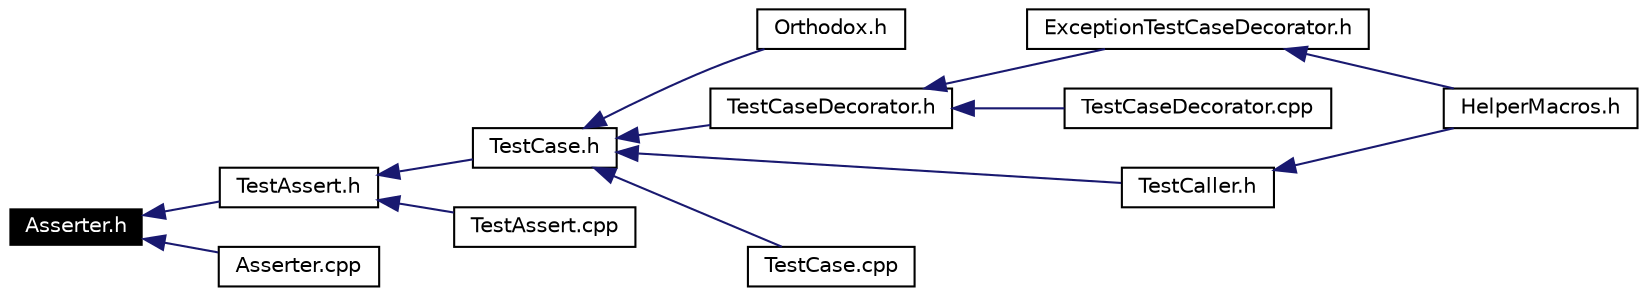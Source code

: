 digraph G
{
  edge [fontname="Helvetica",fontsize=10,labelfontname="Helvetica",labelfontsize=10];
  node [fontname="Helvetica",fontsize=10,shape=record];
  rankdir=LR;
  Node1 [label="Asserter.h",height=0.2,width=0.4,color="white", fillcolor="black", style="filled" fontcolor="white"];
  Node1 -> Node2 [dir=back,color="midnightblue",fontsize=10,style="solid",fontname="Helvetica"];
  Node2 [label="TestAssert.h",height=0.2,width=0.4,color="black", fillcolor="white", style="filled",URL="$_test_assert_8h.html"];
  Node2 -> Node3 [dir=back,color="midnightblue",fontsize=10,style="solid",fontname="Helvetica"];
  Node3 [label="TestCase.h",height=0.2,width=0.4,color="black", fillcolor="white", style="filled",URL="$_test_case_8h.html"];
  Node3 -> Node4 [dir=back,color="midnightblue",fontsize=10,style="solid",fontname="Helvetica"];
  Node4 [label="Orthodox.h",height=0.2,width=0.4,color="black", fillcolor="white", style="filled",URL="$_orthodox_8h.html"];
  Node3 -> Node5 [dir=back,color="midnightblue",fontsize=10,style="solid",fontname="Helvetica"];
  Node5 [label="TestCaseDecorator.h",height=0.2,width=0.4,color="black", fillcolor="white", style="filled",URL="$_test_case_decorator_8h.html"];
  Node5 -> Node10 [dir=back,color="midnightblue",fontsize=10,style="solid",fontname="Helvetica"];
  Node10 [label="ExceptionTestCaseDecorator.h",height=0.2,width=0.4,color="black", fillcolor="white", style="filled",URL="$_exception_test_case_decorator_8h.html"];
  Node10 -> Node11 [dir=back,color="midnightblue",fontsize=10,style="solid",fontname="Helvetica"];
  Node11 [label="HelperMacros.h",height=0.2,width=0.4,color="black", fillcolor="white", style="filled",URL="$_helper_macros_8h.html"];
  Node5 -> Node12 [dir=back,color="midnightblue",fontsize=10,style="solid",fontname="Helvetica"];
  Node12 [label="TestCaseDecorator.cpp",height=0.2,width=0.4,color="black", fillcolor="white", style="filled",URL="$_test_case_decorator_8cpp.html"];
  Node3 -> Node6 [dir=back,color="midnightblue",fontsize=10,style="solid",fontname="Helvetica"];
  Node6 [label="TestCaller.h",height=0.2,width=0.4,color="black", fillcolor="white", style="filled",URL="$_test_caller_8h.html"];
  Node6 -> Node11 [dir=back,color="midnightblue",fontsize=10,style="solid",fontname="Helvetica"];
  Node3 -> Node7 [dir=back,color="midnightblue",fontsize=10,style="solid",fontname="Helvetica"];
  Node7 [label="TestCase.cpp",height=0.2,width=0.4,color="black", fillcolor="white", style="filled",URL="$_test_case_8cpp.html"];
  Node2 -> Node8 [dir=back,color="midnightblue",fontsize=10,style="solid",fontname="Helvetica"];
  Node8 [label="TestAssert.cpp",height=0.2,width=0.4,color="black", fillcolor="white", style="filled",URL="$_test_assert_8cpp.html"];
  Node1 -> Node9 [dir=back,color="midnightblue",fontsize=10,style="solid",fontname="Helvetica"];
  Node9 [label="Asserter.cpp",height=0.2,width=0.4,color="black", fillcolor="white", style="filled",URL="$_asserter_8cpp.html"];
}
